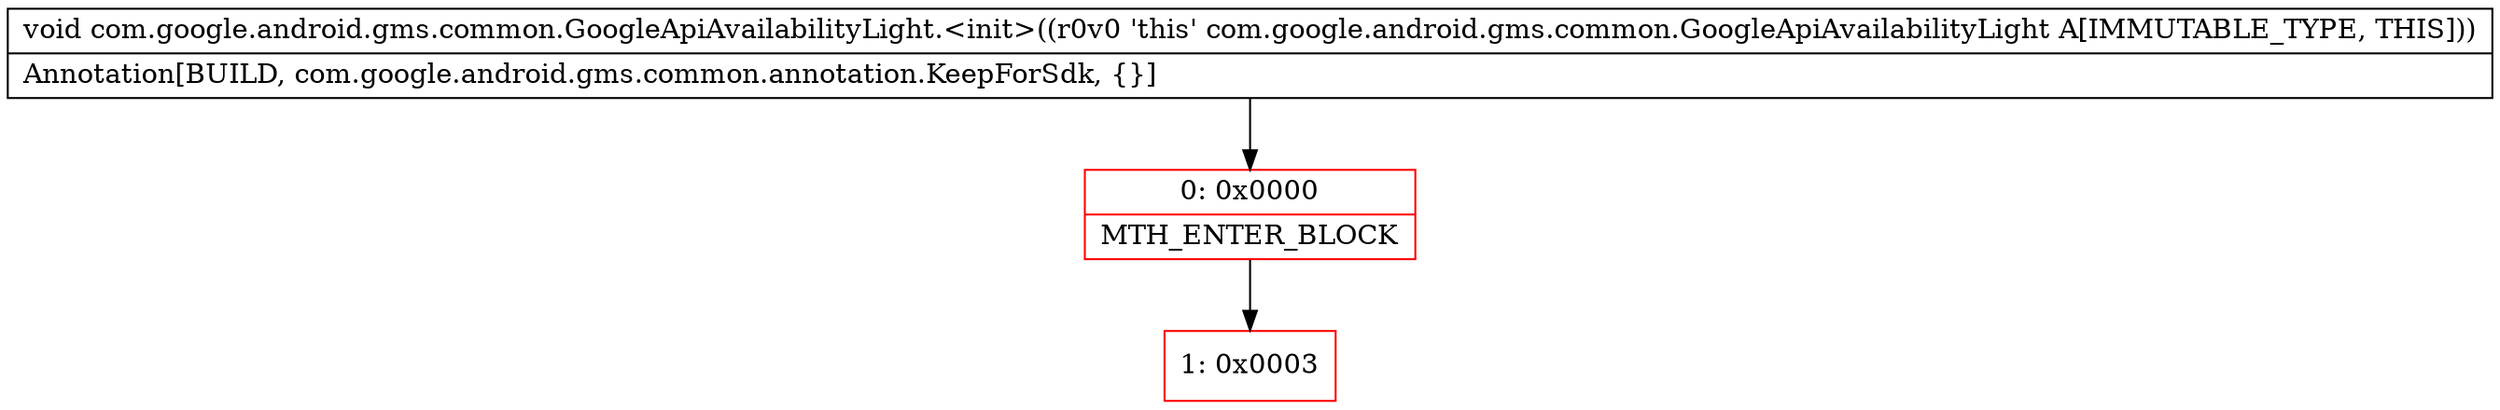 digraph "CFG forcom.google.android.gms.common.GoogleApiAvailabilityLight.\<init\>()V" {
subgraph cluster_Region_1146634032 {
label = "R(0)";
node [shape=record,color=blue];
}
Node_0 [shape=record,color=red,label="{0\:\ 0x0000|MTH_ENTER_BLOCK\l}"];
Node_1 [shape=record,color=red,label="{1\:\ 0x0003}"];
MethodNode[shape=record,label="{void com.google.android.gms.common.GoogleApiAvailabilityLight.\<init\>((r0v0 'this' com.google.android.gms.common.GoogleApiAvailabilityLight A[IMMUTABLE_TYPE, THIS]))  | Annotation[BUILD, com.google.android.gms.common.annotation.KeepForSdk, \{\}]\l}"];
MethodNode -> Node_0;
Node_0 -> Node_1;
}

